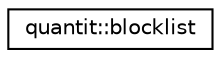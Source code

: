 digraph "Graphical Class Hierarchy"
{
 // LATEX_PDF_SIZE
  edge [fontname="Helvetica",fontsize="10",labelfontname="Helvetica",labelfontsize="10"];
  node [fontname="Helvetica",fontsize="10",shape=record];
  rankdir="LR";
  Node0 [label="quantit::blocklist",height=0.2,width=0.4,color="black", fillcolor="white", style="filled",URL="$classquantit_1_1blocklist.html",tooltip=" "];
}
